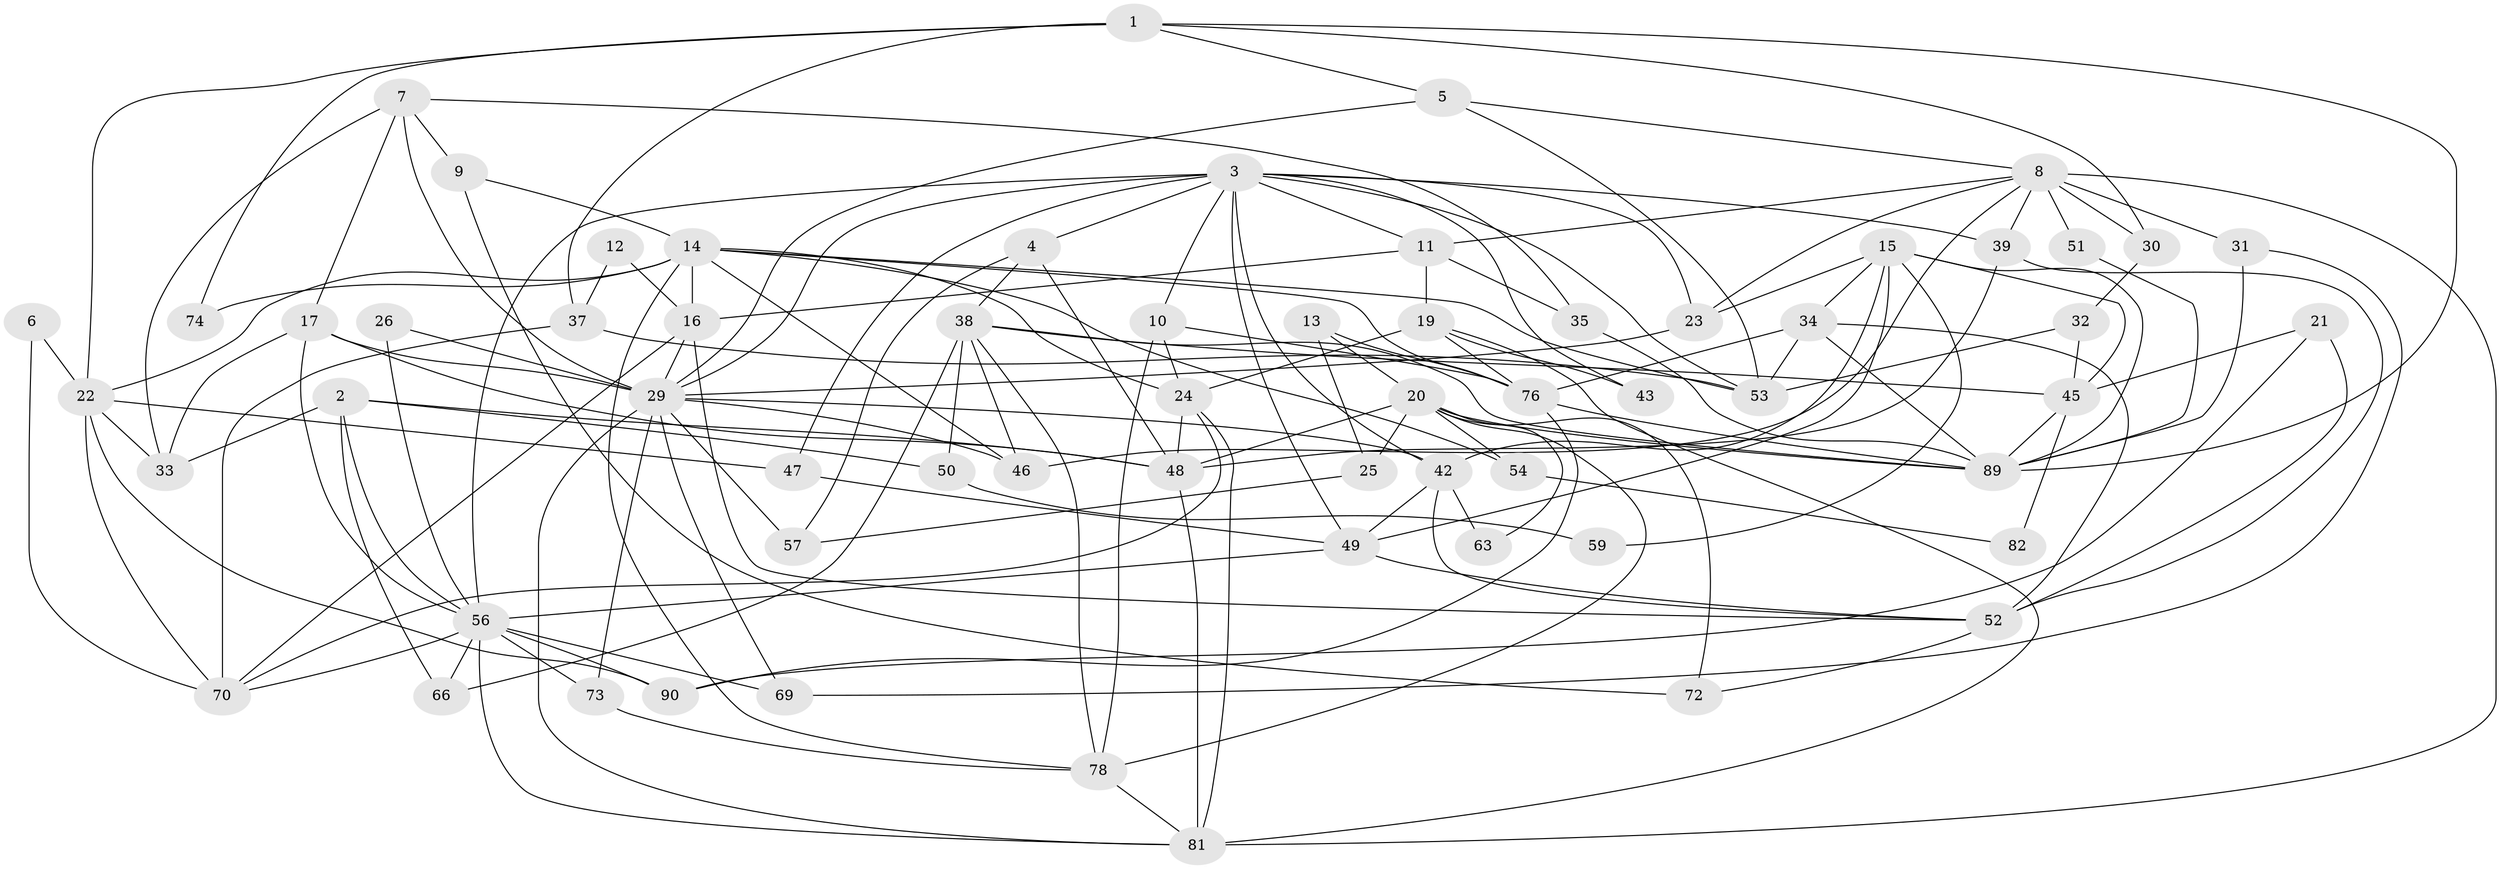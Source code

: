 // original degree distribution, {4: 0.18947368421052632, 5: 0.1368421052631579, 3: 0.37894736842105264, 2: 0.12631578947368421, 7: 0.031578947368421054, 6: 0.08421052631578947, 8: 0.031578947368421054, 9: 0.021052631578947368}
// Generated by graph-tools (version 1.1) at 2025/11/02/27/25 16:11:18]
// undirected, 63 vertices, 154 edges
graph export_dot {
graph [start="1"]
  node [color=gray90,style=filled];
  1 [super="+40"];
  2 [super="+18"];
  3 [super="+36"];
  4;
  5 [super="+68"];
  6;
  7;
  8 [super="+27"];
  9;
  10 [super="+60"];
  11 [super="+55"];
  12;
  13;
  14 [super="+41"];
  15 [super="+77"];
  16 [super="+94"];
  17 [super="+28"];
  19;
  20 [super="+62"];
  21 [super="+65"];
  22 [super="+61"];
  23 [super="+95"];
  24 [super="+58"];
  25;
  26;
  29 [super="+86"];
  30;
  31 [super="+67"];
  32;
  33;
  34 [super="+80"];
  35;
  37 [super="+44"];
  38 [super="+71"];
  39 [super="+79"];
  42 [super="+92"];
  43;
  45 [super="+84"];
  46;
  47;
  48 [super="+93"];
  49 [super="+87"];
  50;
  51;
  52 [super="+64"];
  53;
  54;
  56 [super="+83"];
  57;
  59;
  63;
  66;
  69;
  70 [super="+75"];
  72;
  73;
  74;
  76 [super="+85"];
  78;
  81 [super="+88"];
  82;
  89 [super="+91"];
  90;
  1 -- 30;
  1 -- 37;
  1 -- 22;
  1 -- 89;
  1 -- 74;
  1 -- 5;
  2 -- 33;
  2 -- 66;
  2 -- 48;
  2 -- 50;
  2 -- 56;
  3 -- 53;
  3 -- 49;
  3 -- 4;
  3 -- 42;
  3 -- 43;
  3 -- 47;
  3 -- 56;
  3 -- 29;
  3 -- 23;
  3 -- 10;
  3 -- 11;
  3 -- 39;
  4 -- 38;
  4 -- 57;
  4 -- 48;
  5 -- 8;
  5 -- 29;
  5 -- 53;
  6 -- 22;
  6 -- 70;
  7 -- 9;
  7 -- 29;
  7 -- 17;
  7 -- 33;
  7 -- 35;
  8 -- 46;
  8 -- 23;
  8 -- 81;
  8 -- 51;
  8 -- 30;
  8 -- 31 [weight=2];
  8 -- 11;
  8 -- 39;
  9 -- 72;
  9 -- 14;
  10 -- 24;
  10 -- 76;
  10 -- 78;
  11 -- 35;
  11 -- 16;
  11 -- 19;
  12 -- 37;
  12 -- 16;
  13 -- 76;
  13 -- 25;
  13 -- 20;
  14 -- 53;
  14 -- 74;
  14 -- 76;
  14 -- 22;
  14 -- 54;
  14 -- 46;
  14 -- 78;
  14 -- 24;
  14 -- 16;
  15 -- 23;
  15 -- 89;
  15 -- 49;
  15 -- 34;
  15 -- 59;
  15 -- 45;
  15 -- 42;
  16 -- 70;
  16 -- 52;
  16 -- 29;
  17 -- 33;
  17 -- 48;
  17 -- 29;
  17 -- 56;
  19 -- 76;
  19 -- 81;
  19 -- 24;
  19 -- 43;
  20 -- 54;
  20 -- 48;
  20 -- 89;
  20 -- 72;
  20 -- 25;
  20 -- 78;
  20 -- 63;
  21 -- 52;
  21 -- 90;
  21 -- 45;
  22 -- 70 [weight=2];
  22 -- 47;
  22 -- 90;
  22 -- 33;
  23 -- 29;
  24 -- 81 [weight=2];
  24 -- 48;
  24 -- 70;
  25 -- 57;
  26 -- 56;
  26 -- 29;
  29 -- 42;
  29 -- 81 [weight=2];
  29 -- 69;
  29 -- 73;
  29 -- 46;
  29 -- 57;
  30 -- 32;
  31 -- 69;
  31 -- 89;
  32 -- 53;
  32 -- 45;
  34 -- 76;
  34 -- 89;
  34 -- 52;
  34 -- 53;
  35 -- 89;
  37 -- 53;
  37 -- 70;
  38 -- 89;
  38 -- 50;
  38 -- 78;
  38 -- 46;
  38 -- 66;
  38 -- 45;
  39 -- 48;
  39 -- 52;
  42 -- 63;
  42 -- 49;
  42 -- 52;
  45 -- 82;
  45 -- 89;
  47 -- 49;
  48 -- 81;
  49 -- 52;
  49 -- 56;
  50 -- 59;
  51 -- 89;
  52 -- 72;
  54 -- 82;
  56 -- 90;
  56 -- 66;
  56 -- 81;
  56 -- 69;
  56 -- 73;
  56 -- 70;
  73 -- 78;
  76 -- 89;
  76 -- 90;
  78 -- 81;
}
